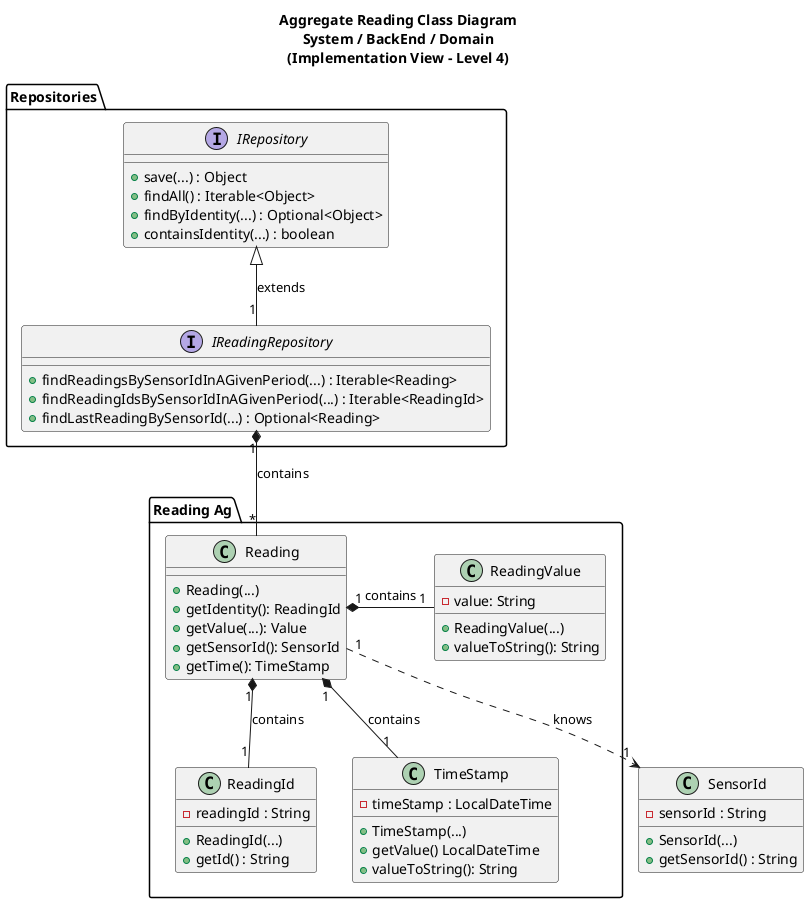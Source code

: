 @startuml

title Aggregate Reading Class Diagram\nSystem / BackEnd / Domain\n(Implementation View - Level 4)

class SensorId{
- sensorId : String
+ SensorId(...)
+ getSensorId() : String
}

package "Reading Ag" {
class Reading {
+ Reading(...)
+ getIdentity(): ReadingId
+ getValue(...): Value
+ getSensorId(): SensorId
+ getTime(): TimeStamp
}
class ReadingId{
- readingId : String
+ ReadingId(...)
+ getId() : String
}
class TimeStamp {
- timeStamp : LocalDateTime
+ TimeStamp(...)
+ getValue() LocalDateTime
+ valueToString(): String
}
class ReadingValue{
- value: String
+ ReadingValue(...)
+ valueToString(): String
}
}


package Repositories {
interface IRepository {
+ save(...) : Object
+ findAll() : Iterable<Object>
+ findByIdentity(...) : Optional<Object>
+ containsIdentity(...) : boolean
}

interface IReadingRepository{
+ findReadingsBySensorIdInAGivenPeriod(...) : Iterable<Reading>
+ findReadingIdsBySensorIdInAGivenPeriod(...) : Iterable<ReadingId>
+ findLastReadingBySensorId(...) : Optional<Reading>
}
}

Reading "1" ..> "1" SensorId : knows

Reading "1" *-- "1" ReadingId : contains
Reading "1" *-- "1" TimeStamp : contains
Reading "1" *-right- "1" ReadingValue : contains

IReadingRepository "1" -up-|> IRepository : extends

IReadingRepository "1" *-- "*" Reading : contains

@enduml